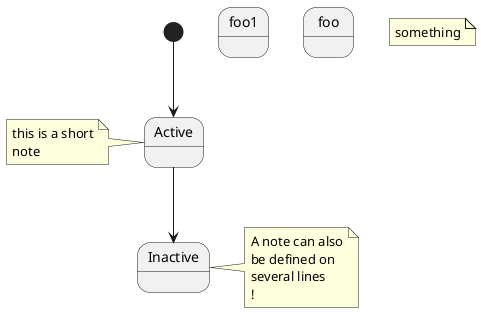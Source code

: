 @startuml
[*] --> Active
Active --> Inactive

state foo1

note left of Active : this is a short\nnote

note right of Inactive
    A note can also
    be defined on
    several lines
    !
end note

state foo
note "something" as N1

@enduml